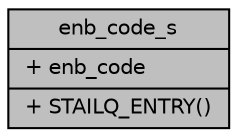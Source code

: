 digraph "enb_code_s"
{
 // LATEX_PDF_SIZE
  edge [fontname="Helvetica",fontsize="10",labelfontname="Helvetica",labelfontsize="10"];
  node [fontname="Helvetica",fontsize="10",shape=record];
  Node1 [label="{enb_code_s\n|+ enb_code\l|+ STAILQ_ENTRY()\l}",height=0.2,width=0.4,color="black", fillcolor="grey75", style="filled", fontcolor="black",tooltip=" "];
}

